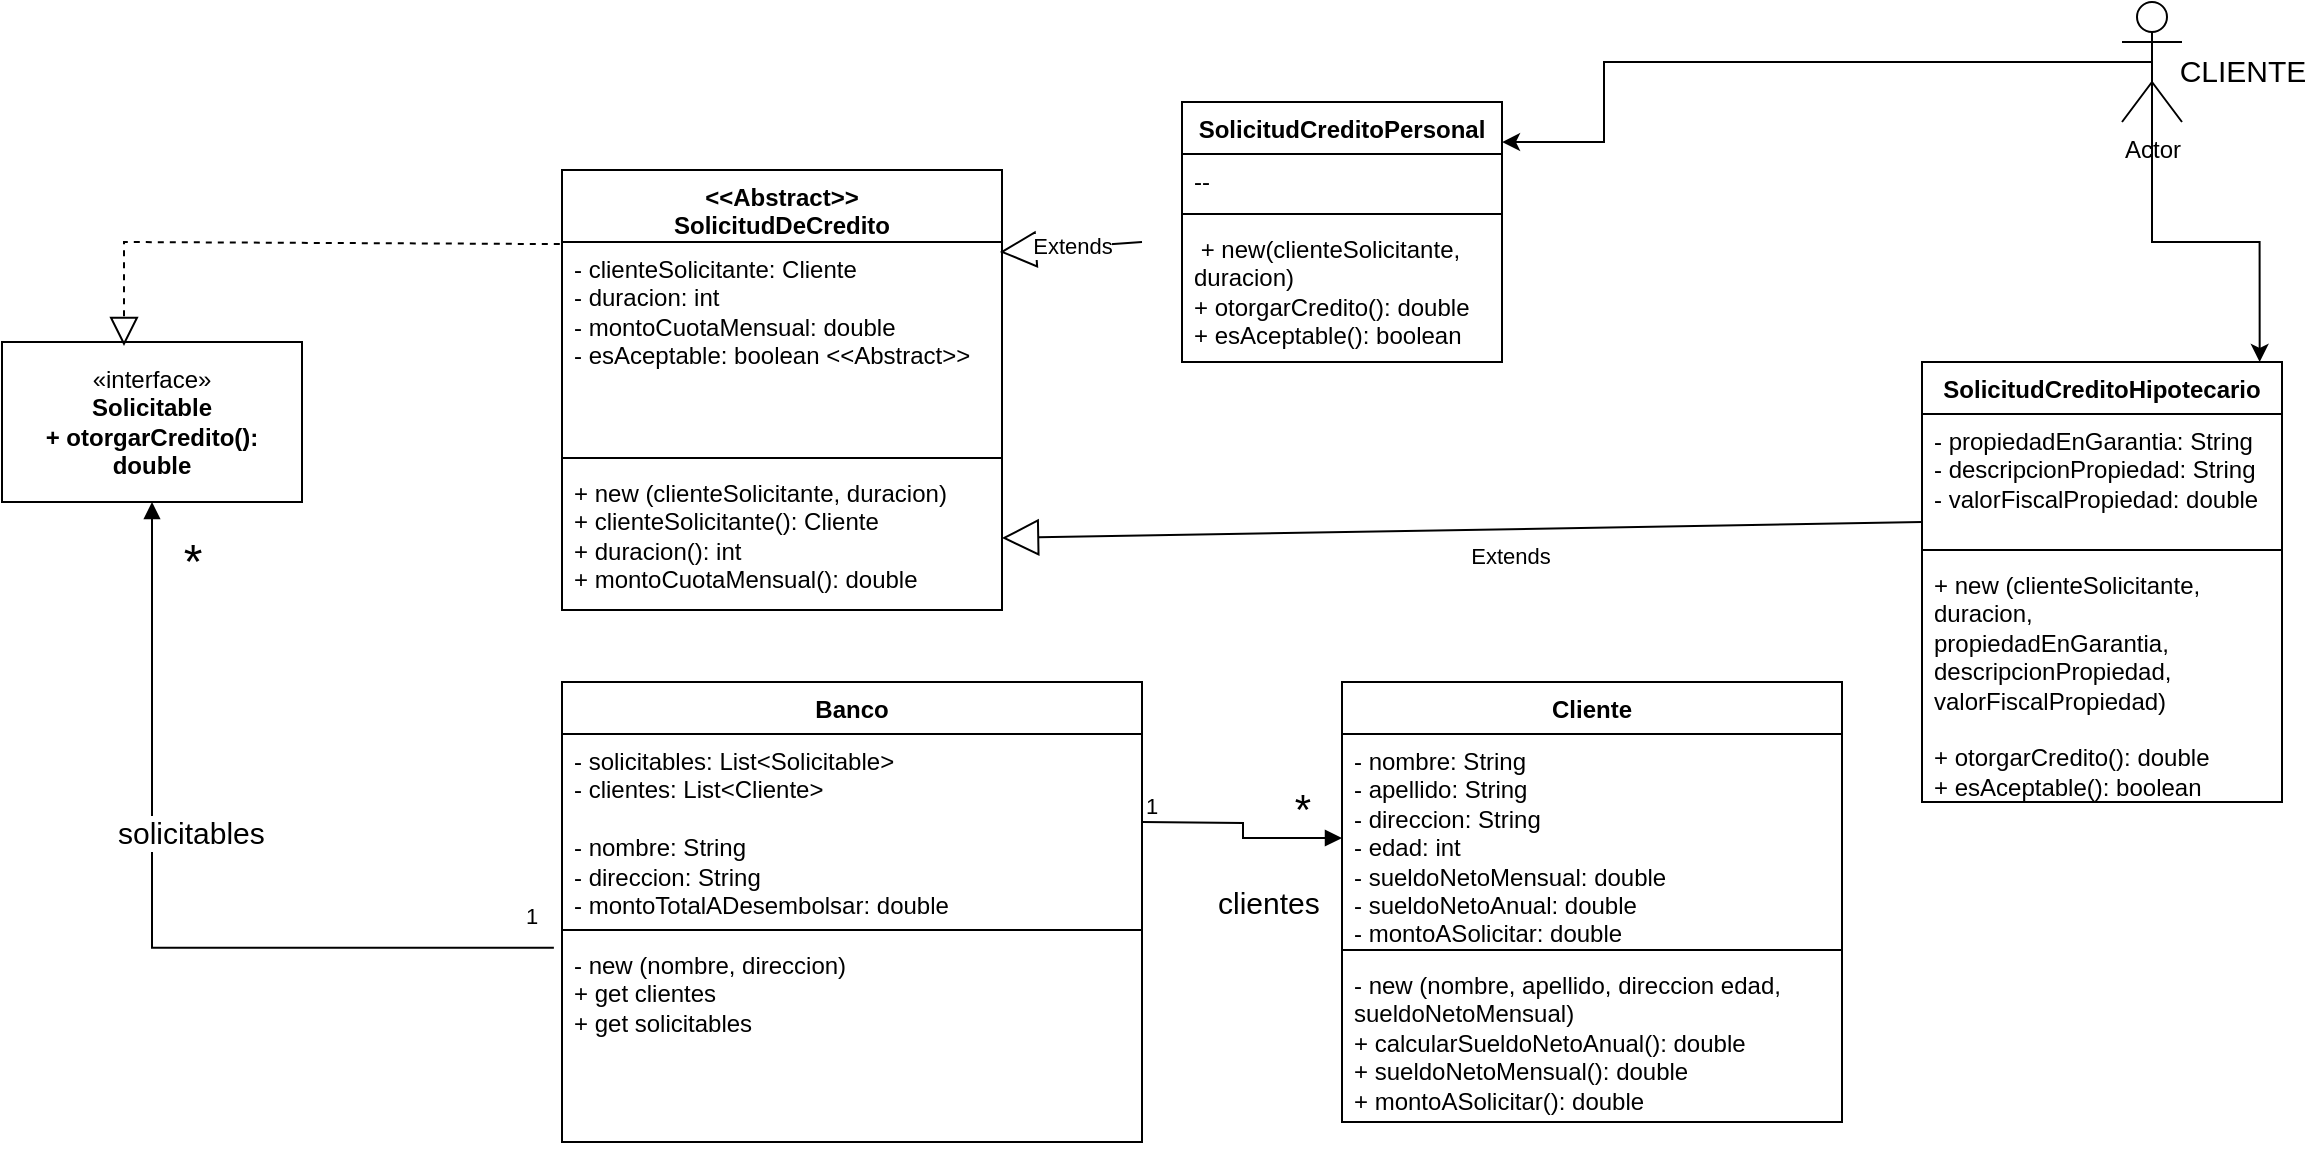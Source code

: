<mxfile version="22.0.2" type="device">
  <diagram name="Page-1" id="XkMK7qnfpgR8Dx2taiUe">
    <mxGraphModel dx="880" dy="1586" grid="1" gridSize="10" guides="1" tooltips="1" connect="1" arrows="1" fold="1" page="1" pageScale="1" pageWidth="850" pageHeight="1100" math="0" shadow="0">
      <root>
        <mxCell id="0" />
        <mxCell id="1" parent="0" />
        <mxCell id="S38tUoGuxRmwmICruJuk-1" value="Banco" style="swimlane;fontStyle=1;align=center;verticalAlign=top;childLayout=stackLayout;horizontal=1;startSize=26;horizontalStack=0;resizeParent=1;resizeParentMax=0;resizeLast=0;collapsible=1;marginBottom=0;whiteSpace=wrap;html=1;" parent="1" vertex="1">
          <mxGeometry x="340" y="180" width="290" height="230" as="geometry" />
        </mxCell>
        <mxCell id="S38tUoGuxRmwmICruJuk-2" value="&lt;div&gt;- solicitables: List&amp;lt;Solicitable&amp;gt;&lt;/div&gt;&lt;div&gt;- clientes: List&amp;lt;Cliente&amp;gt;&lt;br&gt;&lt;/div&gt;&lt;div&gt;&lt;br&gt;&lt;/div&gt;&lt;div&gt;- nombre: String&lt;/div&gt;&lt;div&gt;- direccion: String &lt;br&gt;&lt;/div&gt;&lt;div&gt;- montoTotalADesembolsar: double&lt;br&gt;&lt;/div&gt;" style="text;strokeColor=none;fillColor=none;align=left;verticalAlign=top;spacingLeft=4;spacingRight=4;overflow=hidden;rotatable=0;points=[[0,0.5],[1,0.5]];portConstraint=eastwest;whiteSpace=wrap;html=1;" parent="S38tUoGuxRmwmICruJuk-1" vertex="1">
          <mxGeometry y="26" width="290" height="94" as="geometry" />
        </mxCell>
        <mxCell id="S38tUoGuxRmwmICruJuk-3" value="" style="line;strokeWidth=1;fillColor=none;align=left;verticalAlign=middle;spacingTop=-1;spacingLeft=3;spacingRight=3;rotatable=0;labelPosition=right;points=[];portConstraint=eastwest;strokeColor=inherit;" parent="S38tUoGuxRmwmICruJuk-1" vertex="1">
          <mxGeometry y="120" width="290" height="8" as="geometry" />
        </mxCell>
        <mxCell id="S38tUoGuxRmwmICruJuk-4" value="&lt;div&gt;- new (nombre, direccion)&lt;/div&gt;&lt;div&gt;+ get clientes&lt;/div&gt;&lt;div&gt;+ get solicitables &lt;br&gt;&lt;/div&gt;" style="text;strokeColor=none;fillColor=none;align=left;verticalAlign=top;spacingLeft=4;spacingRight=4;overflow=hidden;rotatable=0;points=[[0,0.5],[1,0.5]];portConstraint=eastwest;whiteSpace=wrap;html=1;" parent="S38tUoGuxRmwmICruJuk-1" vertex="1">
          <mxGeometry y="128" width="290" height="102" as="geometry" />
        </mxCell>
        <mxCell id="S38tUoGuxRmwmICruJuk-5" value="Cliente " style="swimlane;fontStyle=1;align=center;verticalAlign=top;childLayout=stackLayout;horizontal=1;startSize=26;horizontalStack=0;resizeParent=1;resizeParentMax=0;resizeLast=0;collapsible=1;marginBottom=0;whiteSpace=wrap;html=1;" parent="1" vertex="1">
          <mxGeometry x="730" y="180" width="250" height="220" as="geometry" />
        </mxCell>
        <mxCell id="S38tUoGuxRmwmICruJuk-6" value="&lt;div&gt;- nombre: String&lt;/div&gt;&lt;div&gt;- apellido: String&lt;/div&gt;&lt;div&gt;- direccion: String&lt;br&gt;&lt;/div&gt;&lt;div&gt;- edad: int&lt;/div&gt;&lt;div&gt;- sueldoNetoMensual: double&lt;/div&gt;&lt;div&gt;- sueldoNetoAnual: double&lt;/div&gt;&lt;div&gt;- montoASolicitar: double&lt;br&gt;&lt;/div&gt;&lt;div&gt;&amp;nbsp;&lt;/div&gt;" style="text;strokeColor=none;fillColor=none;align=left;verticalAlign=top;spacingLeft=4;spacingRight=4;overflow=hidden;rotatable=0;points=[[0,0.5],[1,0.5]];portConstraint=eastwest;whiteSpace=wrap;html=1;" parent="S38tUoGuxRmwmICruJuk-5" vertex="1">
          <mxGeometry y="26" width="250" height="104" as="geometry" />
        </mxCell>
        <mxCell id="S38tUoGuxRmwmICruJuk-7" value="" style="line;strokeWidth=1;fillColor=none;align=left;verticalAlign=middle;spacingTop=-1;spacingLeft=3;spacingRight=3;rotatable=0;labelPosition=right;points=[];portConstraint=eastwest;strokeColor=inherit;" parent="S38tUoGuxRmwmICruJuk-5" vertex="1">
          <mxGeometry y="130" width="250" height="8" as="geometry" />
        </mxCell>
        <mxCell id="S38tUoGuxRmwmICruJuk-8" value="&lt;div&gt;- new (nombre, apellido, direccion edad, &lt;br&gt;sueldoNetoMensual)&lt;/div&gt;&lt;div&gt;+ calcularSueldoNetoAnual(): double&lt;/div&gt;&lt;div&gt;+ sueldoNetoMensual(): double&lt;/div&gt;&lt;div&gt;+ montoASolicitar(): double&lt;br&gt;&lt;/div&gt;&lt;div&gt;&lt;br&gt;&lt;/div&gt;" style="text;strokeColor=none;fillColor=none;align=left;verticalAlign=top;spacingLeft=4;spacingRight=4;overflow=hidden;rotatable=0;points=[[0,0.5],[1,0.5]];portConstraint=eastwest;whiteSpace=wrap;html=1;" parent="S38tUoGuxRmwmICruJuk-5" vertex="1">
          <mxGeometry y="138" width="250" height="82" as="geometry" />
        </mxCell>
        <mxCell id="S38tUoGuxRmwmICruJuk-11" value="&lt;font style=&quot;font-size: 15px;&quot;&gt;clientes&lt;/font&gt;" style="endArrow=block;endFill=1;html=1;edgeStyle=orthogonalEdgeStyle;align=left;verticalAlign=top;rounded=0;entryX=0;entryY=0.5;entryDx=0;entryDy=0;" parent="1" target="S38tUoGuxRmwmICruJuk-6" edge="1">
          <mxGeometry x="0.192" y="-27" relative="1" as="geometry">
            <mxPoint x="630" y="250" as="sourcePoint" />
            <mxPoint x="790" y="250" as="targetPoint" />
            <mxPoint x="-20" y="-10" as="offset" />
          </mxGeometry>
        </mxCell>
        <mxCell id="S38tUoGuxRmwmICruJuk-12" value="1" style="edgeLabel;resizable=0;html=1;align=left;verticalAlign=bottom;" parent="S38tUoGuxRmwmICruJuk-11" connectable="0" vertex="1">
          <mxGeometry x="-1" relative="1" as="geometry" />
        </mxCell>
        <mxCell id="S38tUoGuxRmwmICruJuk-13" value="&lt;font style=&quot;font-size: 21px;&quot;&gt;*&lt;/font&gt;" style="text;html=1;align=center;verticalAlign=middle;resizable=0;points=[];autosize=1;strokeColor=none;fillColor=none;" parent="1" vertex="1">
          <mxGeometry x="695" y="223" width="30" height="40" as="geometry" />
        </mxCell>
        <mxCell id="S38tUoGuxRmwmICruJuk-18" value="«interface»&lt;br&gt;&lt;div&gt;&lt;b&gt;Solicitable&lt;/b&gt;&lt;/div&gt;&lt;div&gt;&lt;b&gt;+ otorgarCredito(): double&lt;br&gt;&lt;/b&gt;&lt;/div&gt;" style="html=1;whiteSpace=wrap;" parent="1" vertex="1">
          <mxGeometry x="60" y="10" width="150" height="80" as="geometry" />
        </mxCell>
        <mxCell id="S38tUoGuxRmwmICruJuk-20" value="&lt;font style=&quot;font-size: 15px;&quot;&gt;solicitables&lt;/font&gt;" style="endArrow=block;endFill=1;html=1;edgeStyle=orthogonalEdgeStyle;align=left;verticalAlign=top;rounded=0;exitX=-0.014;exitY=0.048;exitDx=0;exitDy=0;exitPerimeter=0;entryX=0.5;entryY=1;entryDx=0;entryDy=0;" parent="1" source="S38tUoGuxRmwmICruJuk-4" target="S38tUoGuxRmwmICruJuk-18" edge="1">
          <mxGeometry x="0.294" y="19" relative="1" as="geometry">
            <mxPoint x="290" y="330" as="sourcePoint" />
            <mxPoint x="130" y="330" as="targetPoint" />
            <mxPoint as="offset" />
          </mxGeometry>
        </mxCell>
        <mxCell id="S38tUoGuxRmwmICruJuk-21" value="1" style="edgeLabel;resizable=0;html=1;align=left;verticalAlign=bottom;" parent="S38tUoGuxRmwmICruJuk-20" connectable="0" vertex="1">
          <mxGeometry x="-1" relative="1" as="geometry">
            <mxPoint x="-16" y="-7" as="offset" />
          </mxGeometry>
        </mxCell>
        <mxCell id="S38tUoGuxRmwmICruJuk-22" value="&lt;div&gt;&amp;lt;&amp;lt;Abstract&amp;gt;&amp;gt;&lt;/div&gt;&lt;div&gt;SolicitudDeCredito&lt;br&gt;&lt;/div&gt;" style="swimlane;fontStyle=1;align=center;verticalAlign=top;childLayout=stackLayout;horizontal=1;startSize=36;horizontalStack=0;resizeParent=1;resizeParentMax=0;resizeLast=0;collapsible=1;marginBottom=0;whiteSpace=wrap;html=1;" parent="1" vertex="1">
          <mxGeometry x="340" y="-76" width="220" height="220" as="geometry" />
        </mxCell>
        <mxCell id="S38tUoGuxRmwmICruJuk-23" value="&lt;div&gt;- clienteSolicitante: Cliente&lt;/div&gt;&lt;div&gt;- duracion: int&lt;br&gt;&lt;/div&gt;&lt;div&gt;- montoCuotaMensual: double &lt;br&gt;&lt;/div&gt;&lt;div&gt;- esAceptable: boolean &amp;lt;&amp;lt;Abstract&amp;gt;&amp;gt;&lt;/div&gt;&lt;div&gt;&lt;br&gt;&lt;/div&gt;" style="text;strokeColor=none;fillColor=none;align=left;verticalAlign=top;spacingLeft=4;spacingRight=4;overflow=hidden;rotatable=0;points=[[0,0.5],[1,0.5]];portConstraint=eastwest;whiteSpace=wrap;html=1;" parent="S38tUoGuxRmwmICruJuk-22" vertex="1">
          <mxGeometry y="36" width="220" height="104" as="geometry" />
        </mxCell>
        <mxCell id="S38tUoGuxRmwmICruJuk-24" value="" style="line;strokeWidth=1;fillColor=none;align=left;verticalAlign=middle;spacingTop=-1;spacingLeft=3;spacingRight=3;rotatable=0;labelPosition=right;points=[];portConstraint=eastwest;strokeColor=inherit;" parent="S38tUoGuxRmwmICruJuk-22" vertex="1">
          <mxGeometry y="140" width="220" height="8" as="geometry" />
        </mxCell>
        <mxCell id="S38tUoGuxRmwmICruJuk-25" value="&lt;div&gt;+ new (clienteSolicitante, duracion)&lt;br&gt;&lt;/div&gt;&lt;div&gt;+ clienteSolicitante(): Cliente&lt;/div&gt;&lt;div&gt;+ duracion(): int&lt;/div&gt;&lt;div&gt;+ montoCuotaMensual(): double&lt;br&gt;&lt;/div&gt;" style="text;strokeColor=none;fillColor=none;align=left;verticalAlign=top;spacingLeft=4;spacingRight=4;overflow=hidden;rotatable=0;points=[[0,0.5],[1,0.5]];portConstraint=eastwest;whiteSpace=wrap;html=1;" parent="S38tUoGuxRmwmICruJuk-22" vertex="1">
          <mxGeometry y="148" width="220" height="72" as="geometry" />
        </mxCell>
        <mxCell id="S38tUoGuxRmwmICruJuk-26" value="" style="endArrow=block;dashed=1;endFill=0;endSize=12;html=1;rounded=0;exitX=-0.005;exitY=0.01;exitDx=0;exitDy=0;exitPerimeter=0;" parent="1" source="S38tUoGuxRmwmICruJuk-23" edge="1">
          <mxGeometry width="160" relative="1" as="geometry">
            <mxPoint x="270" y="-40" as="sourcePoint" />
            <mxPoint x="121" y="12" as="targetPoint" />
            <Array as="points">
              <mxPoint x="121" y="-40" />
            </Array>
          </mxGeometry>
        </mxCell>
        <mxCell id="EbIOYfQuQLUnMpSOqg3n-1" value="Extends" style="endArrow=block;endSize=16;endFill=0;html=1;rounded=0;entryX=0.995;entryY=0.048;entryDx=0;entryDy=0;entryPerimeter=0;" parent="1" target="S38tUoGuxRmwmICruJuk-23" edge="1">
          <mxGeometry width="160" relative="1" as="geometry">
            <mxPoint x="630" y="-40" as="sourcePoint" />
            <mxPoint x="570" y="-40" as="targetPoint" />
          </mxGeometry>
        </mxCell>
        <mxCell id="EbIOYfQuQLUnMpSOqg3n-2" value="SolicitudCreditoHipotecario" style="swimlane;fontStyle=1;align=center;verticalAlign=top;childLayout=stackLayout;horizontal=1;startSize=26;horizontalStack=0;resizeParent=1;resizeParentMax=0;resizeLast=0;collapsible=1;marginBottom=0;whiteSpace=wrap;html=1;" parent="1" vertex="1">
          <mxGeometry x="1020" y="20" width="180" height="220" as="geometry" />
        </mxCell>
        <mxCell id="EbIOYfQuQLUnMpSOqg3n-3" value="&lt;div&gt;- propiedadEnGarantia: String&lt;/div&gt;&lt;div&gt;- descripcionPropiedad: String&lt;br&gt;&lt;/div&gt;&lt;div&gt;- valorFiscalPropiedad: double&lt;br&gt;&lt;/div&gt;" style="text;strokeColor=none;fillColor=none;align=left;verticalAlign=top;spacingLeft=4;spacingRight=4;overflow=hidden;rotatable=0;points=[[0,0.5],[1,0.5]];portConstraint=eastwest;whiteSpace=wrap;html=1;" parent="EbIOYfQuQLUnMpSOqg3n-2" vertex="1">
          <mxGeometry y="26" width="180" height="64" as="geometry" />
        </mxCell>
        <mxCell id="EbIOYfQuQLUnMpSOqg3n-4" value="" style="line;strokeWidth=1;fillColor=none;align=left;verticalAlign=middle;spacingTop=-1;spacingLeft=3;spacingRight=3;rotatable=0;labelPosition=right;points=[];portConstraint=eastwest;strokeColor=inherit;" parent="EbIOYfQuQLUnMpSOqg3n-2" vertex="1">
          <mxGeometry y="90" width="180" height="8" as="geometry" />
        </mxCell>
        <mxCell id="EbIOYfQuQLUnMpSOqg3n-5" value="&lt;div&gt;+ new (clienteSolicitante, duracion, propiedadEnGarantia, descripcionPropiedad, valorFiscalPropiedad)&lt;/div&gt;&lt;div&gt;&lt;br&gt;&lt;/div&gt;&lt;div&gt;+ otorgarCredito(): double&lt;br&gt;&lt;/div&gt;&lt;div&gt;+ esAceptable(): boolean&lt;br&gt;&lt;/div&gt;" style="text;strokeColor=none;fillColor=none;align=left;verticalAlign=top;spacingLeft=4;spacingRight=4;overflow=hidden;rotatable=0;points=[[0,0.5],[1,0.5]];portConstraint=eastwest;whiteSpace=wrap;html=1;" parent="EbIOYfQuQLUnMpSOqg3n-2" vertex="1">
          <mxGeometry y="98" width="180" height="122" as="geometry" />
        </mxCell>
        <mxCell id="EbIOYfQuQLUnMpSOqg3n-6" value="Extends" style="endArrow=block;endSize=16;endFill=0;html=1;rounded=0;entryX=1;entryY=0.5;entryDx=0;entryDy=0;" parent="1" target="S38tUoGuxRmwmICruJuk-25" edge="1">
          <mxGeometry x="-0.102" y="13" width="160" relative="1" as="geometry">
            <mxPoint x="1020" y="100" as="sourcePoint" />
            <mxPoint x="760" y="90" as="targetPoint" />
            <mxPoint as="offset" />
          </mxGeometry>
        </mxCell>
        <mxCell id="EbIOYfQuQLUnMpSOqg3n-11" style="edgeStyle=orthogonalEdgeStyle;rounded=0;orthogonalLoop=1;jettySize=auto;html=1;exitX=0.5;exitY=0.5;exitDx=0;exitDy=0;exitPerimeter=0;entryX=1;entryY=0.154;entryDx=0;entryDy=0;entryPerimeter=0;" parent="1" source="EbIOYfQuQLUnMpSOqg3n-7" target="9bdjOai2HShZZKxOC8bh-6" edge="1">
          <mxGeometry relative="1" as="geometry">
            <mxPoint x="720" y="-130" as="targetPoint" />
            <Array as="points">
              <mxPoint x="861" y="-130" />
              <mxPoint x="861" y="-90" />
            </Array>
          </mxGeometry>
        </mxCell>
        <mxCell id="EbIOYfQuQLUnMpSOqg3n-7" value="Actor" style="shape=umlActor;verticalLabelPosition=bottom;verticalAlign=top;html=1;" parent="1" vertex="1">
          <mxGeometry x="1120" y="-160" width="30" height="60" as="geometry" />
        </mxCell>
        <mxCell id="EbIOYfQuQLUnMpSOqg3n-12" style="edgeStyle=orthogonalEdgeStyle;rounded=0;orthogonalLoop=1;jettySize=auto;html=1;exitX=0.5;exitY=0.5;exitDx=0;exitDy=0;exitPerimeter=0;entryX=0.938;entryY=0;entryDx=0;entryDy=0;entryPerimeter=0;" parent="1" source="EbIOYfQuQLUnMpSOqg3n-7" target="EbIOYfQuQLUnMpSOqg3n-2" edge="1">
          <mxGeometry relative="1" as="geometry" />
        </mxCell>
        <mxCell id="EbIOYfQuQLUnMpSOqg3n-13" value="&lt;font style=&quot;font-size: 15px;&quot;&gt;CLIENTE&lt;/font&gt;" style="edgeLabel;html=1;align=center;verticalAlign=middle;resizable=0;points=[];" parent="EbIOYfQuQLUnMpSOqg3n-12" vertex="1" connectable="0">
          <mxGeometry x="-0.557" y="4" relative="1" as="geometry">
            <mxPoint x="41" y="-41" as="offset" />
          </mxGeometry>
        </mxCell>
        <mxCell id="EbIOYfQuQLUnMpSOqg3n-14" value="&lt;font style=&quot;font-size: 24px;&quot;&gt;*&lt;/font&gt;" style="text;html=1;align=center;verticalAlign=middle;resizable=0;points=[];autosize=1;strokeColor=none;fillColor=none;" parent="1" vertex="1">
          <mxGeometry x="140" y="100" width="30" height="40" as="geometry" />
        </mxCell>
        <mxCell id="9bdjOai2HShZZKxOC8bh-6" value="SolicitudCreditoPersonal" style="swimlane;fontStyle=1;align=center;verticalAlign=top;childLayout=stackLayout;horizontal=1;startSize=26;horizontalStack=0;resizeParent=1;resizeParentMax=0;resizeLast=0;collapsible=1;marginBottom=0;whiteSpace=wrap;html=1;" vertex="1" parent="1">
          <mxGeometry x="650" y="-110" width="160" height="130" as="geometry" />
        </mxCell>
        <mxCell id="9bdjOai2HShZZKxOC8bh-7" value="--" style="text;strokeColor=none;fillColor=none;align=left;verticalAlign=top;spacingLeft=4;spacingRight=4;overflow=hidden;rotatable=0;points=[[0,0.5],[1,0.5]];portConstraint=eastwest;whiteSpace=wrap;html=1;" vertex="1" parent="9bdjOai2HShZZKxOC8bh-6">
          <mxGeometry y="26" width="160" height="26" as="geometry" />
        </mxCell>
        <mxCell id="9bdjOai2HShZZKxOC8bh-8" value="" style="line;strokeWidth=1;fillColor=none;align=left;verticalAlign=middle;spacingTop=-1;spacingLeft=3;spacingRight=3;rotatable=0;labelPosition=right;points=[];portConstraint=eastwest;strokeColor=inherit;" vertex="1" parent="9bdjOai2HShZZKxOC8bh-6">
          <mxGeometry y="52" width="160" height="8" as="geometry" />
        </mxCell>
        <mxCell id="9bdjOai2HShZZKxOC8bh-9" value="&lt;div&gt;&amp;nbsp;+ new(clienteSolicitante, duracion) &lt;br&gt;&lt;/div&gt;&lt;div&gt;+ otorgarCredito(): double &lt;br&gt;&lt;/div&gt;&lt;div&gt;+ esAceptable(): boolean &lt;br&gt;&lt;/div&gt;" style="text;strokeColor=none;fillColor=none;align=left;verticalAlign=top;spacingLeft=4;spacingRight=4;overflow=hidden;rotatable=0;points=[[0,0.5],[1,0.5]];portConstraint=eastwest;whiteSpace=wrap;html=1;" vertex="1" parent="9bdjOai2HShZZKxOC8bh-6">
          <mxGeometry y="60" width="160" height="70" as="geometry" />
        </mxCell>
      </root>
    </mxGraphModel>
  </diagram>
</mxfile>
